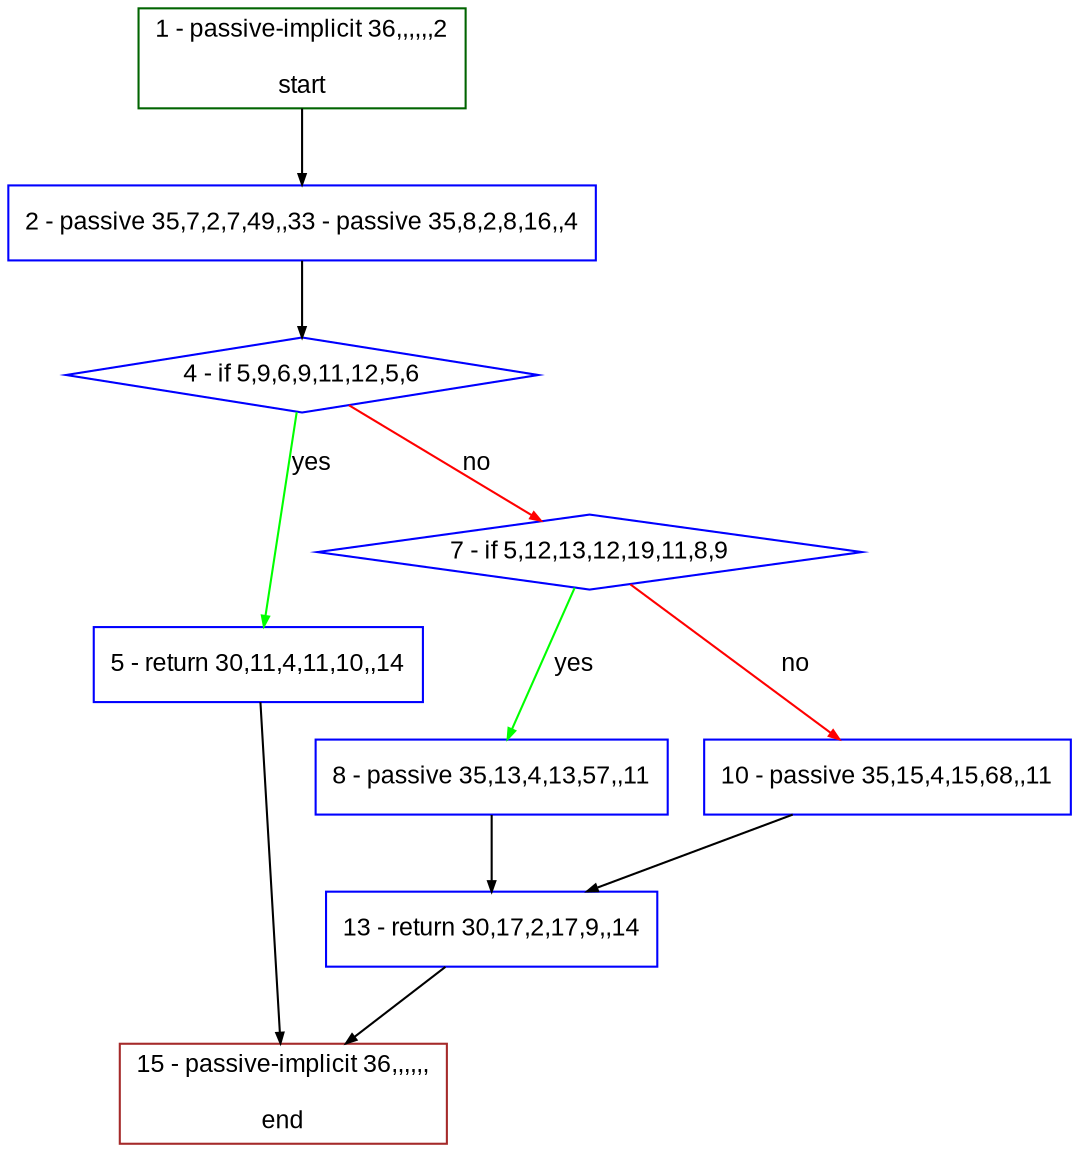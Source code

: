 digraph "" {
  graph [fillcolor="#FFFFCC", label="", bgcolor="white", fontsize="12", pack="true", compound="true", style="rounded,filled", fontname="Arial", packmode="clust"];
  node [node_initialized="no", fillcolor="white", label="", fontsize="12", shape="rectangle", color="grey", fixedsize="false", style="filled", compound="true", fontname="Arial"];
  edge [dir="forward", label="", arrowsize="0.5", fontsize="12", arrowhead="normal", arrowtail="none", lhead="", color="black", ltail="", compound="true", fontcolor="black", fontname="Arial"];
  __N1 [fillcolor="#ffffff", label="2 - passive 35,7,2,7,49,,33 - passive 35,8,2,8,16,,4", shape="box", color="#0000ff", style="filled"];
  __N2 [fillcolor="#ffffff", label="1 - passive-implicit 36,,,,,,2\n\nstart", shape="box", color="#006400", style="filled"];
  __N3 [fillcolor="#ffffff", label="4 - if 5,9,6,9,11,12,5,6", shape="diamond", color="#0000ff", style="filled"];
  __N4 [fillcolor="#ffffff", label="5 - return 30,11,4,11,10,,14", shape="box", color="#0000ff", style="filled"];
  __N5 [fillcolor="#ffffff", label="7 - if 5,12,13,12,19,11,8,9", shape="diamond", color="#0000ff", style="filled"];
  __N6 [fillcolor="#ffffff", label="15 - passive-implicit 36,,,,,,\n\nend", shape="box", color="#a52a2a", style="filled"];
  __N7 [fillcolor="#ffffff", label="8 - passive 35,13,4,13,57,,11", shape="box", color="#0000ff", style="filled"];
  __N8 [fillcolor="#ffffff", label="10 - passive 35,15,4,15,68,,11", shape="box", color="#0000ff", style="filled"];
  __N9 [fillcolor="#ffffff", label="13 - return 30,17,2,17,9,,14", shape="box", color="#0000ff", style="filled"];
  __N2 -> __N1 [dir="forward", label="", arrowhead="normal", arrowtail="none", color="#000000"];
  __N1 -> __N3 [dir="forward", label="", arrowhead="normal", arrowtail="none", color="#000000"];
  __N3 -> __N4 [dir="forward", label="yes", arrowhead="normal", arrowtail="none", color="#00ff00"];
  __N3 -> __N5 [dir="forward", label="no", arrowhead="normal", arrowtail="none", color="#ff0000"];
  __N4 -> __N6 [dir="forward", label="", arrowhead="normal", arrowtail="none", color="#000000"];
  __N5 -> __N7 [dir="forward", label="yes", arrowhead="normal", arrowtail="none", color="#00ff00"];
  __N5 -> __N8 [dir="forward", label="no", arrowhead="normal", arrowtail="none", color="#ff0000"];
  __N7 -> __N9 [dir="forward", label="", arrowhead="normal", arrowtail="none", color="#000000"];
  __N8 -> __N9 [dir="forward", label="", arrowhead="normal", arrowtail="none", color="#000000"];
  __N9 -> __N6 [dir="forward", label="", arrowhead="normal", arrowtail="none", color="#000000"];
}

